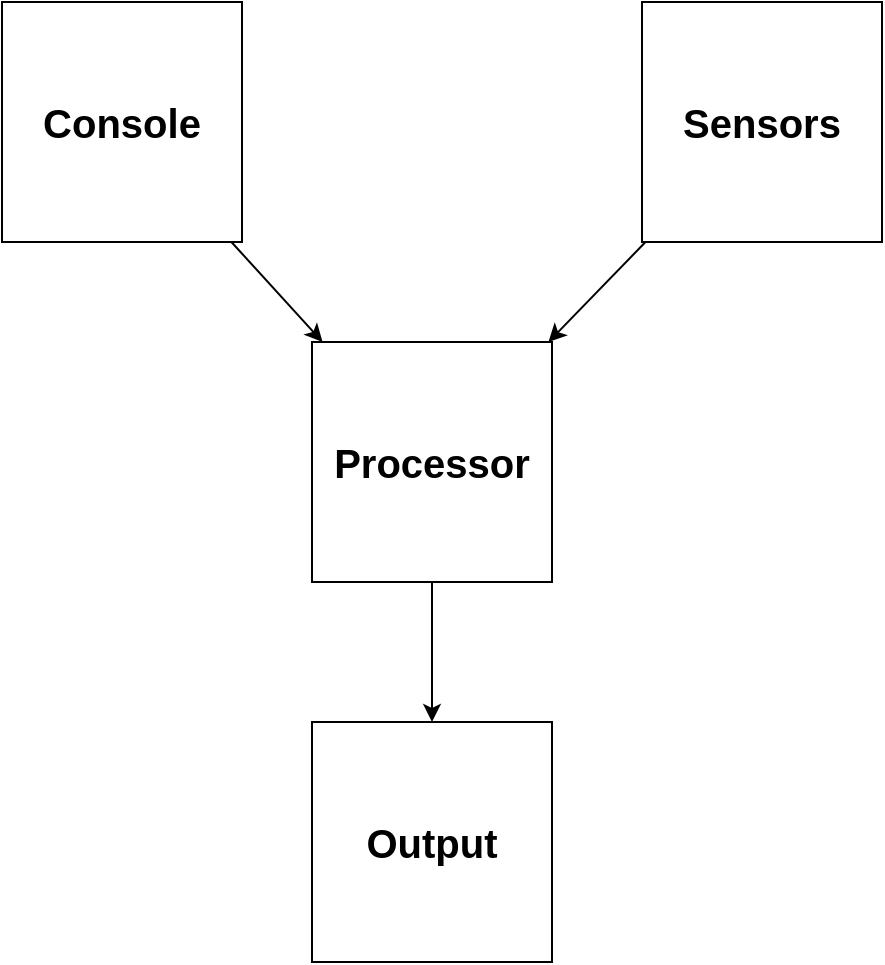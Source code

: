 <mxfile version="12.1.0" type="device" pages="5"><diagram id="b9ONRR3d17rwKcAaDpAV" name="Main"><mxGraphModel dx="4047" dy="2420" grid="1" gridSize="10" guides="1" tooltips="1" connect="1" arrows="1" fold="1" page="1" pageScale="1" pageWidth="850" pageHeight="1100" math="0" shadow="0"><root><mxCell id="0"/><mxCell id="1" parent="0"/><mxCell id="d4mQTEh1P2AihmWscr6Z-4" value="&lt;div style=&quot;font-size: 20px&quot;&gt;&lt;font style=&quot;font-size: 20px&quot;&gt;&lt;b&gt;Sensors&lt;/b&gt;&lt;/font&gt;&lt;/div&gt;" style="whiteSpace=wrap;html=1;aspect=fixed;" vertex="1" parent="1"><mxGeometry x="-810" y="-310" width="120" height="120" as="geometry"/></mxCell><mxCell id="d4mQTEh1P2AihmWscr6Z-69" value="&lt;div style=&quot;font-size: 20px&quot;&gt;&lt;font style=&quot;font-size: 20px&quot;&gt;&lt;b&gt;Output&lt;/b&gt;&lt;/font&gt;&lt;/div&gt;" style="whiteSpace=wrap;html=1;aspect=fixed;" vertex="1" parent="1"><mxGeometry x="-975" y="50" width="120" height="120" as="geometry"/></mxCell><mxCell id="d4mQTEh1P2AihmWscr6Z-70" value="&lt;div style=&quot;font-size: 20px&quot;&gt;&lt;font style=&quot;font-size: 20px&quot;&gt;&lt;b&gt;Processor&lt;/b&gt;&lt;/font&gt;&lt;/div&gt;" style="whiteSpace=wrap;html=1;aspect=fixed;" vertex="1" parent="1"><mxGeometry x="-975" y="-140" width="120" height="120" as="geometry"/></mxCell><mxCell id="d4mQTEh1P2AihmWscr6Z-71" value="&lt;font style=&quot;font-size: 20px&quot;&gt;&lt;b&gt;Console&lt;/b&gt;&lt;/font&gt;" style="whiteSpace=wrap;html=1;aspect=fixed;" vertex="1" parent="1"><mxGeometry x="-1130" y="-310" width="120" height="120" as="geometry"/></mxCell><mxCell id="d4mQTEh1P2AihmWscr6Z-72" value="" style="endArrow=none;html=1;startArrow=classic;startFill=1;endFill=0;" edge="1" parent="1" source="d4mQTEh1P2AihmWscr6Z-70" target="d4mQTEh1P2AihmWscr6Z-71"><mxGeometry width="50" height="50" relative="1" as="geometry"><mxPoint x="-1690" y="50" as="sourcePoint"/><mxPoint x="-1640" as="targetPoint"/></mxGeometry></mxCell><mxCell id="d4mQTEh1P2AihmWscr6Z-73" value="" style="endArrow=none;html=1;startArrow=classic;startFill=1;endFill=0;" edge="1" parent="1" source="d4mQTEh1P2AihmWscr6Z-70" target="d4mQTEh1P2AihmWscr6Z-4"><mxGeometry width="50" height="50" relative="1" as="geometry"><mxPoint x="-846.364" y="-130" as="sourcePoint"/><mxPoint x="-748.636" y="-230" as="targetPoint"/></mxGeometry></mxCell><mxCell id="d4mQTEh1P2AihmWscr6Z-74" value="" style="endArrow=classic;html=1;" edge="1" parent="1" source="d4mQTEh1P2AihmWscr6Z-70" target="d4mQTEh1P2AihmWscr6Z-69"><mxGeometry width="50" height="50" relative="1" as="geometry"><mxPoint x="-845" y="-99.053" as="sourcePoint"/><mxPoint x="-490" y="-270.947" as="targetPoint"/></mxGeometry></mxCell></root></mxGraphModel></diagram><diagram id="_VVoMU9WzggRkTuuopsh" name="Console"><mxGraphModel dx="3108" dy="1892" grid="1" gridSize="10" guides="1" tooltips="1" connect="1" arrows="1" fold="1" page="1" pageScale="1" pageWidth="850" pageHeight="1100" math="0" shadow="0"><root><mxCell id="xE64mNAsVfzhX4vnbxPI-0"/><mxCell id="xE64mNAsVfzhX4vnbxPI-1" parent="xE64mNAsVfzhX4vnbxPI-0"/><mxCell id="LFJj0rnNV8x4hlmjc4Jr-0" value="&lt;font style=&quot;font-size: 18px&quot;&gt;&lt;b&gt;Console&lt;/b&gt;&lt;/font&gt;" style="verticalAlign=top;align=left;spacingTop=8;spacingLeft=2;spacingRight=12;shape=cube;size=10;direction=south;fontStyle=4;html=1;" vertex="1" parent="xE64mNAsVfzhX4vnbxPI-1"><mxGeometry x="-1630" y="-1096" width="520" height="386" as="geometry"/></mxCell><mxCell id="LFJj0rnNV8x4hlmjc4Jr-1" value="&lt;font style=&quot;font-size: 16px&quot;&gt;&lt;b&gt;Button(stop)&lt;/b&gt;&lt;/font&gt;" style="whiteSpace=wrap;html=1;aspect=fixed;" vertex="1" parent="xE64mNAsVfzhX4vnbxPI-1"><mxGeometry x="-1450" y="-1042.5" width="148" height="148" as="geometry"/></mxCell><mxCell id="LFJj0rnNV8x4hlmjc4Jr-2" value="&lt;font style=&quot;font-size: 16px&quot;&gt;&lt;b&gt;Button(undock)&lt;/b&gt;&lt;/font&gt;" style="whiteSpace=wrap;html=1;aspect=fixed;" vertex="1" parent="xE64mNAsVfzhX4vnbxPI-1"><mxGeometry x="-1610" y="-881" width="148" height="148" as="geometry"/></mxCell><mxCell id="LFJj0rnNV8x4hlmjc4Jr-3" value="&lt;font style=&quot;font-size: 16px&quot;&gt;&lt;b&gt;Button(reset)&lt;/b&gt;&lt;/font&gt;" style="whiteSpace=wrap;html=1;aspect=fixed;" vertex="1" parent="xE64mNAsVfzhX4vnbxPI-1"><mxGeometry x="-1450" y="-881" width="148" height="148" as="geometry"/></mxCell><mxCell id="LFJj0rnNV8x4hlmjc4Jr-4" value="&lt;div&gt;&lt;font style=&quot;font-size: 16px&quot;&gt;&lt;b&gt;Button(down)&lt;/b&gt;&lt;/font&gt;&lt;/div&gt;" style="whiteSpace=wrap;html=1;aspect=fixed;" vertex="1" parent="xE64mNAsVfzhX4vnbxPI-1"><mxGeometry x="-1290" y="-1042.5" width="148" height="148" as="geometry"/></mxCell><mxCell id="LFJj0rnNV8x4hlmjc4Jr-5" value="&lt;font style=&quot;font-size: 16px&quot;&gt;&lt;b&gt;Button(up)&lt;/b&gt;&lt;/font&gt;" style="whiteSpace=wrap;html=1;aspect=fixed;" vertex="1" parent="xE64mNAsVfzhX4vnbxPI-1"><mxGeometry x="-1290" y="-881" width="148" height="148" as="geometry"/></mxCell><mxCell id="LFJj0rnNV8x4hlmjc4Jr-6" value="&lt;font style=&quot;font-size: 16px&quot;&gt;&lt;b&gt;Button(resume)&lt;/b&gt;&lt;/font&gt;" style="whiteSpace=wrap;html=1;aspect=fixed;" vertex="1" parent="xE64mNAsVfzhX4vnbxPI-1"><mxGeometry x="-1610" y="-1042.5" width="148" height="148" as="geometry"/></mxCell></root></mxGraphModel></diagram><diagram id="uuI7qxBsgPxpJAKnyF5i" name="Output"><mxGraphModel dx="2258" dy="1892" grid="1" gridSize="10" guides="1" tooltips="1" connect="1" arrows="1" fold="1" page="1" pageScale="1" pageWidth="850" pageHeight="1100" math="0" shadow="0"><root><mxCell id="6honzDQUFGRXk8PeQbEl-0"/><mxCell id="6honzDQUFGRXk8PeQbEl-1" parent="6honzDQUFGRXk8PeQbEl-0"/><mxCell id="KkNby-Hpi0E905moZjNp-0" value="&lt;font style=&quot;font-size: 18px&quot;&gt;&lt;b&gt;Output&lt;/b&gt;&lt;/font&gt;" style="verticalAlign=top;align=left;spacingTop=8;spacingLeft=2;spacingRight=12;shape=cube;size=10;direction=south;fontStyle=4;html=1;" vertex="1" parent="6honzDQUFGRXk8PeQbEl-1"><mxGeometry x="-90" y="-1060" width="600" height="430" as="geometry"/></mxCell><mxCell id="KkNby-Hpi0E905moZjNp-1" value="&lt;font style=&quot;font-size: 16px&quot;&gt;&lt;b&gt;VerticalBrake&lt;/b&gt;&lt;/font&gt;" style="whiteSpace=wrap;html=1;aspect=fixed;" vertex="1" parent="6honzDQUFGRXk8PeQbEl-1"><mxGeometry x="-70" y="-821.5" width="170" height="170" as="geometry"/></mxCell><mxCell id="KkNby-Hpi0E905moZjNp-2" value="&lt;font style=&quot;font-size: 16px&quot;&gt;&lt;b&gt;HorizontalMotor&lt;/b&gt;&lt;/font&gt;" style="whiteSpace=wrap;html=1;aspect=fixed;" vertex="1" parent="6honzDQUFGRXk8PeQbEl-1"><mxGeometry x="115" y="-1008" width="170" height="170" as="geometry"/></mxCell><mxCell id="KkNby-Hpi0E905moZjNp-3" value="&lt;font style=&quot;font-size: 16px&quot;&gt;&lt;font style=&quot;font-size: 16px&quot;&gt;&lt;b&gt;VerticalMotor&lt;/b&gt;&lt;/font&gt;&lt;/font&gt;" style="whiteSpace=wrap;html=1;aspect=fixed;" vertex="1" parent="6honzDQUFGRXk8PeQbEl-1"><mxGeometry x="115" y="-821.5" width="170" height="170" as="geometry"/></mxCell><mxCell id="KkNby-Hpi0E905moZjNp-4" value="&lt;font style=&quot;font-size: 16px&quot;&gt;&lt;b&gt;HorizontalBrake&lt;/b&gt;&lt;/font&gt;" style="whiteSpace=wrap;html=1;aspect=fixed;" vertex="1" parent="6honzDQUFGRXk8PeQbEl-1"><mxGeometry x="-70" y="-1008" width="170" height="170" as="geometry"/></mxCell><mxCell id="KkNby-Hpi0E905moZjNp-5" value="&lt;div&gt;&lt;font style=&quot;font-size: 16px&quot;&gt;&lt;b&gt;UndockController&lt;/b&gt;&lt;/font&gt;&lt;/div&gt;" style="whiteSpace=wrap;html=1;aspect=fixed;" vertex="1" parent="6honzDQUFGRXk8PeQbEl-1"><mxGeometry x="310" y="-920" width="170" height="170" as="geometry"/></mxCell></root></mxGraphModel></diagram><diagram id="YUcsdJbblxxx8Uz7Tkei" name="Sensors"><mxGraphModel dx="2258" dy="1892" grid="1" gridSize="10" guides="1" tooltips="1" connect="1" arrows="1" fold="1" page="1" pageScale="1" pageWidth="850" pageHeight="1100" math="0" shadow="0"><root><mxCell id="o7RZj5ecAqk_4Uy9H_jS-0"/><mxCell id="o7RZj5ecAqk_4Uy9H_jS-1" parent="o7RZj5ecAqk_4Uy9H_jS-0"/><mxCell id="PW_DWTw36VWMY8eOrvM7-0" value="&lt;font style=&quot;font-size: 18px&quot;&gt;&lt;b&gt;Sensors&lt;/b&gt;&lt;/font&gt;" style="verticalAlign=top;align=left;spacingTop=8;spacingLeft=2;spacingRight=12;shape=cube;size=10;direction=south;fontStyle=4;html=1;" vertex="1" parent="o7RZj5ecAqk_4Uy9H_jS-1"><mxGeometry x="-800" y="-850" width="600" height="250" as="geometry"/></mxCell><mxCell id="PW_DWTw36VWMY8eOrvM7-1" value="&lt;font style=&quot;font-size: 16px&quot;&gt;&lt;b&gt;VerticalPosition&lt;/b&gt;&lt;/font&gt;" style="whiteSpace=wrap;html=1;aspect=fixed;" vertex="1" parent="o7RZj5ecAqk_4Uy9H_jS-1"><mxGeometry x="-591" y="-790" width="170" height="170" as="geometry"/></mxCell><mxCell id="PW_DWTw36VWMY8eOrvM7-2" value="&lt;font style=&quot;font-size: 16px&quot;&gt;&lt;b&gt;HorizontalPosition&lt;/b&gt;&lt;/font&gt;" style="whiteSpace=wrap;html=1;aspect=fixed;" vertex="1" parent="o7RZj5ecAqk_4Uy9H_jS-1"><mxGeometry x="-780" y="-790" width="170" height="170" as="geometry"/></mxCell><mxCell id="PW_DWTw36VWMY8eOrvM7-3" value="&lt;div&gt;&lt;font style=&quot;font-size: 16px&quot;&gt;&lt;b&gt;DockSensor&lt;/b&gt;&lt;/font&gt;&lt;/div&gt;" style="whiteSpace=wrap;html=1;aspect=fixed;" vertex="1" parent="o7RZj5ecAqk_4Uy9H_jS-1"><mxGeometry x="-400" y="-790" width="170" height="170" as="geometry"/></mxCell></root></mxGraphModel></diagram><diagram id="bQ00ADJv48djhgqum7hE" name="Page-5"><mxGraphModel dx="1408" dy="792" grid="1" gridSize="10" guides="1" tooltips="1" connect="1" arrows="1" fold="1" page="1" pageScale="1" pageWidth="850" pageHeight="1100" math="0" shadow="0"><root><mxCell id="vUk2Z04xQFulGtZU8x60-0"/><mxCell id="vUk2Z04xQFulGtZU8x60-1" parent="vUk2Z04xQFulGtZU8x60-0"/></root></mxGraphModel></diagram></mxfile>
